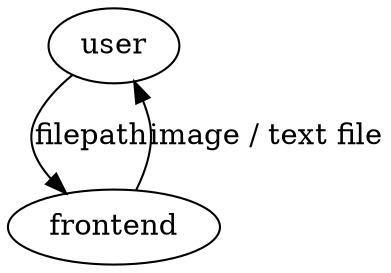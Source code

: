 digraph{
    user -> frontend [label="filepath"]
    frontend -> user [label = "image / text file"]
}